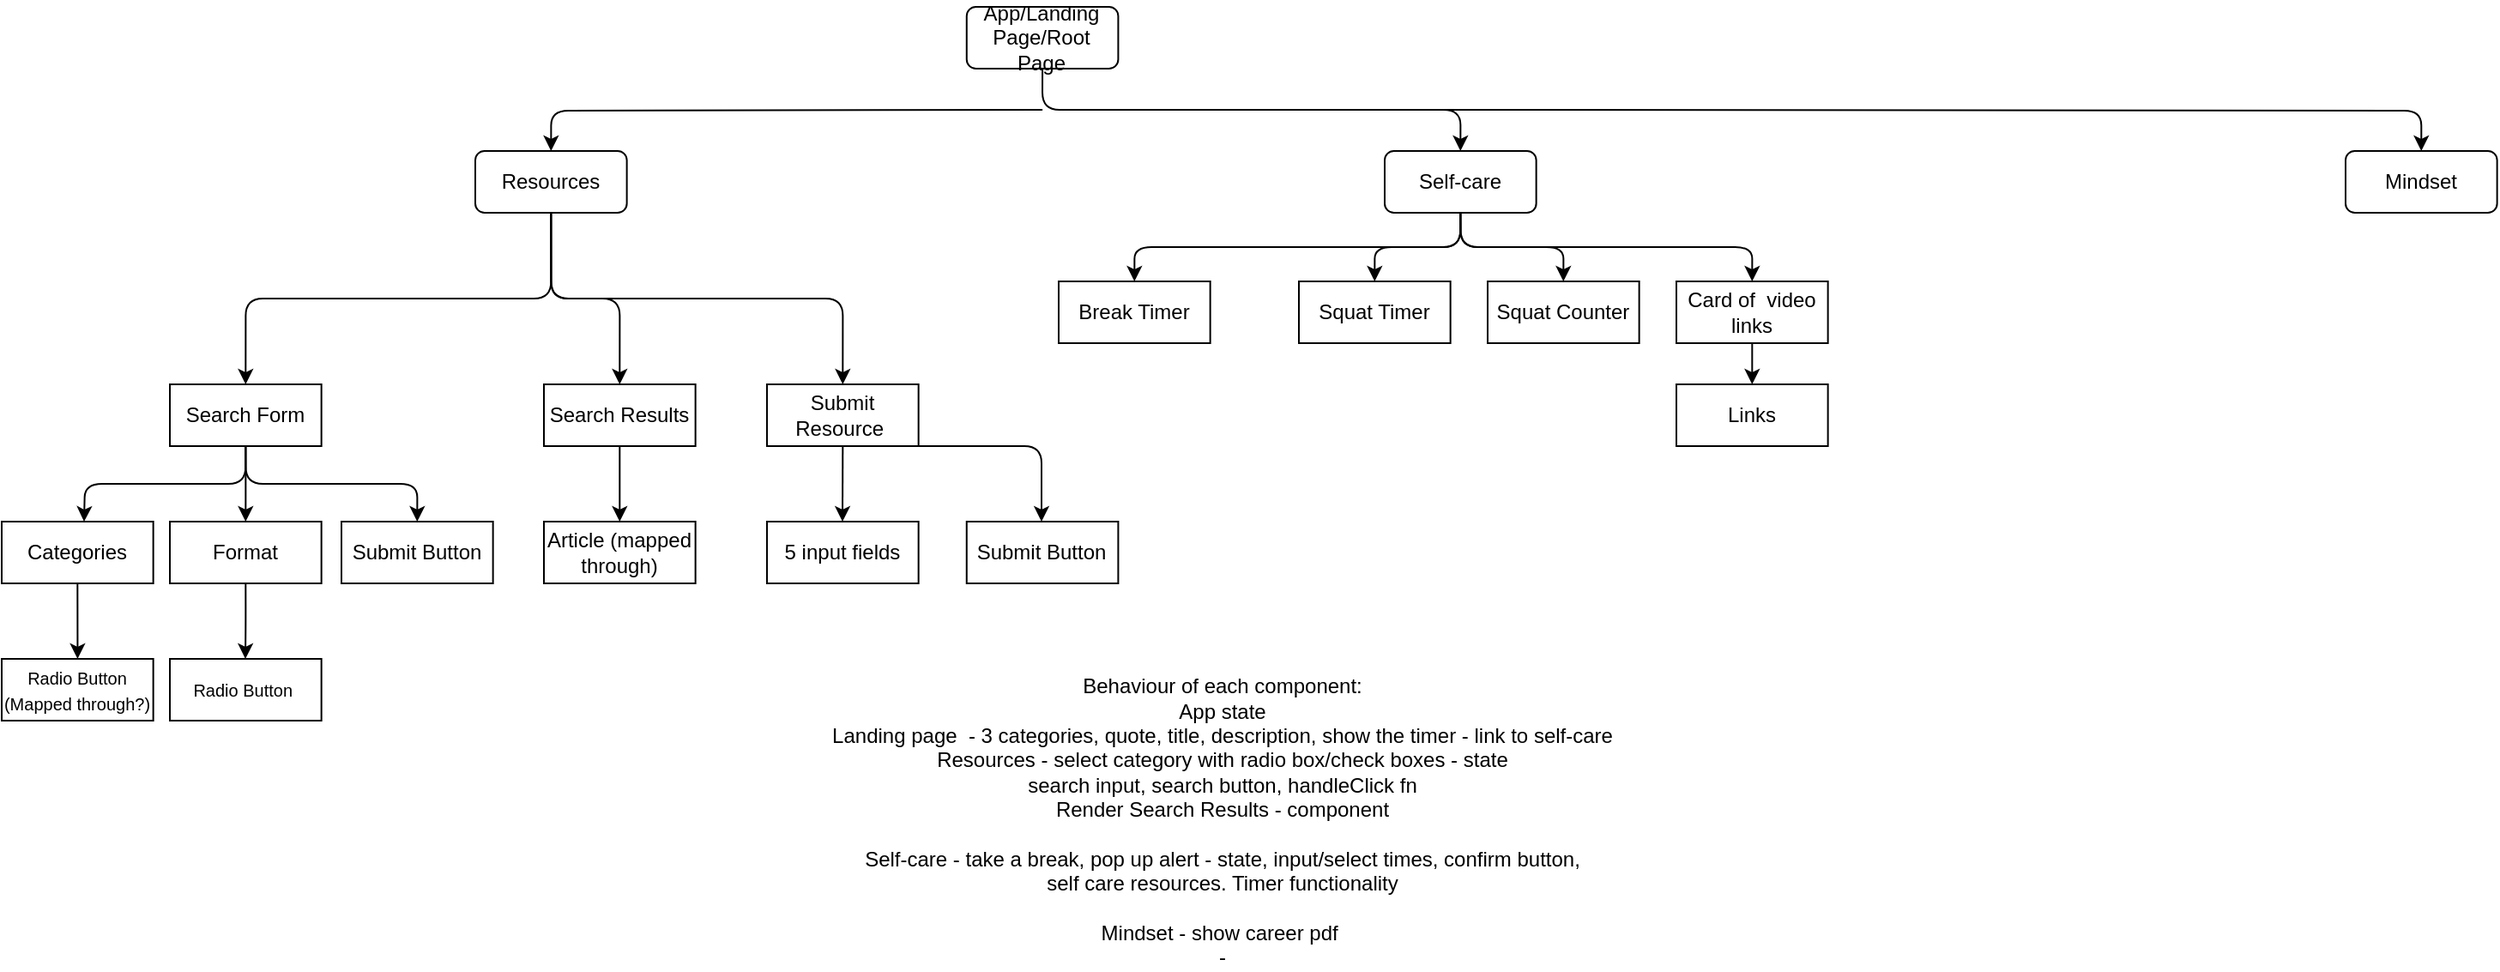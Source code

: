 <mxfile>
    <diagram id="Oprscni3NWDBsykFGOMx" name="Page-1">
        <mxGraphModel dx="2139" dy="508" grid="1" gridSize="10" guides="1" tooltips="1" connect="1" arrows="1" fold="1" page="1" pageScale="1" pageWidth="827" pageHeight="1169" math="0" shadow="0">
            <root>
                <mxCell id="0"/>
                <mxCell id="1" parent="0"/>
                <mxCell id="6" value="Behaviour of each component:&lt;br&gt;App state&lt;br&gt;Landing page&amp;nbsp; - 3 categories, quote, title, description, show the timer - link to self-care&lt;br&gt;Resources - select category with radio box/check boxes - state&lt;br&gt;search input, search button, handleClick fn&lt;br&gt;Render Search Results - component&lt;br&gt;&lt;br&gt;Self-care - take a break, pop up alert - state, input/select times, confirm button,&lt;br&gt;self care resources. Timer functionality&lt;br&gt;&lt;br&gt;Mindset - show career pdf&amp;nbsp;&lt;br&gt;-" style="text;html=1;align=center;verticalAlign=middle;resizable=0;points=[];autosize=1;strokeColor=none;fillColor=none;" parent="1" vertex="1">
                    <mxGeometry x="190" y="470" width="470" height="170" as="geometry"/>
                </mxCell>
                <mxCell id="12" style="edgeStyle=orthogonalEdgeStyle;html=1;" edge="1" parent="1" target="5">
                    <mxGeometry relative="1" as="geometry">
                        <mxPoint x="533.424" y="140" as="sourcePoint"/>
                    </mxGeometry>
                </mxCell>
                <mxCell id="13" style="edgeStyle=orthogonalEdgeStyle;html=1;entryX=0.5;entryY=0;entryDx=0;entryDy=0;" edge="1" parent="1" target="3">
                    <mxGeometry relative="1" as="geometry">
                        <mxPoint x="320.544" y="140" as="sourcePoint"/>
                    </mxGeometry>
                </mxCell>
                <mxCell id="2" value="App/Landing Page/Root Page" style="rounded=1;whiteSpace=wrap;html=1;" parent="1" vertex="1">
                    <mxGeometry x="276.384" y="80" width="88.32" height="36" as="geometry"/>
                </mxCell>
                <mxCell id="14" style="edgeStyle=orthogonalEdgeStyle;html=1;exitX=0.5;exitY=1;exitDx=0;exitDy=0;entryX=0.5;entryY=0;entryDx=0;entryDy=0;" edge="1" parent="1" source="3" target="16">
                    <mxGeometry relative="1" as="geometry">
                        <mxPoint x="104.16" y="224" as="targetPoint"/>
                    </mxGeometry>
                </mxCell>
                <mxCell id="20" style="edgeStyle=orthogonalEdgeStyle;html=1;exitX=0.5;exitY=1;exitDx=0;exitDy=0;entryX=0.5;entryY=0;entryDx=0;entryDy=0;" edge="1" parent="1" source="3" target="18">
                    <mxGeometry relative="1" as="geometry"/>
                </mxCell>
                <mxCell id="21" style="edgeStyle=orthogonalEdgeStyle;html=1;exitX=0.5;exitY=1;exitDx=0;exitDy=0;entryX=0.5;entryY=0;entryDx=0;entryDy=0;" edge="1" parent="1" source="3" target="19">
                    <mxGeometry relative="1" as="geometry"/>
                </mxCell>
                <mxCell id="3" value="Resources" style="rounded=1;whiteSpace=wrap;html=1;" parent="1" vertex="1">
                    <mxGeometry x="-10.0" y="164" width="88.32" height="36" as="geometry"/>
                </mxCell>
                <mxCell id="45" style="edgeStyle=orthogonalEdgeStyle;html=1;exitX=0.5;exitY=1;exitDx=0;exitDy=0;entryX=0.5;entryY=0;entryDx=0;entryDy=0;fontSize=10;" edge="1" parent="1" source="4" target="39">
                    <mxGeometry relative="1" as="geometry"/>
                </mxCell>
                <mxCell id="46" style="edgeStyle=orthogonalEdgeStyle;html=1;exitX=0.5;exitY=1;exitDx=0;exitDy=0;entryX=0.5;entryY=0;entryDx=0;entryDy=0;fontSize=10;" edge="1" parent="1" source="4" target="40">
                    <mxGeometry relative="1" as="geometry"/>
                </mxCell>
                <mxCell id="47" style="edgeStyle=orthogonalEdgeStyle;html=1;exitX=0.5;exitY=1;exitDx=0;exitDy=0;entryX=0.5;entryY=0;entryDx=0;entryDy=0;fontSize=10;" edge="1" parent="1" source="4" target="41">
                    <mxGeometry relative="1" as="geometry"/>
                </mxCell>
                <mxCell id="48" style="edgeStyle=orthogonalEdgeStyle;html=1;exitX=0.5;exitY=1;exitDx=0;exitDy=0;entryX=0.5;entryY=0;entryDx=0;entryDy=0;fontSize=10;" edge="1" parent="1" source="4" target="42">
                    <mxGeometry relative="1" as="geometry"/>
                </mxCell>
                <mxCell id="4" value="Self-care" style="rounded=1;whiteSpace=wrap;html=1;" parent="1" vertex="1">
                    <mxGeometry x="520" y="164" width="88.32" height="36" as="geometry"/>
                </mxCell>
                <mxCell id="11" style="html=1;exitX=0.5;exitY=1;exitDx=0;exitDy=0;entryX=0.5;entryY=0;entryDx=0;entryDy=0;edgeStyle=orthogonalEdgeStyle;" edge="1" parent="1" source="2" target="4">
                    <mxGeometry relative="1" as="geometry"/>
                </mxCell>
                <mxCell id="5" value="Mindset" style="rounded=1;whiteSpace=wrap;html=1;" parent="1" vertex="1">
                    <mxGeometry x="1080" y="164" width="88.32" height="36" as="geometry"/>
                </mxCell>
                <mxCell id="22" style="edgeStyle=orthogonalEdgeStyle;html=1;exitX=0.5;exitY=1;exitDx=0;exitDy=0;" edge="1" parent="1" source="16">
                    <mxGeometry relative="1" as="geometry">
                        <mxPoint x="-238" y="380" as="targetPoint"/>
                    </mxGeometry>
                </mxCell>
                <mxCell id="27" style="edgeStyle=orthogonalEdgeStyle;html=1;exitX=0.5;exitY=1;exitDx=0;exitDy=0;fontSize=10;" edge="1" parent="1" source="16" target="26">
                    <mxGeometry relative="1" as="geometry"/>
                </mxCell>
                <mxCell id="30" style="edgeStyle=orthogonalEdgeStyle;html=1;exitX=0.5;exitY=1;exitDx=0;exitDy=0;fontSize=10;entryX=0.5;entryY=0;entryDx=0;entryDy=0;" edge="1" parent="1" source="16" target="31">
                    <mxGeometry relative="1" as="geometry">
                        <mxPoint x="-58" y="380" as="targetPoint"/>
                    </mxGeometry>
                </mxCell>
                <mxCell id="16" value="Search Form" style="whiteSpace=wrap;html=1;" vertex="1" parent="1">
                    <mxGeometry x="-188" y="300" width="88.32" height="36" as="geometry"/>
                </mxCell>
                <mxCell id="33" style="edgeStyle=orthogonalEdgeStyle;html=1;exitX=0.5;exitY=1;exitDx=0;exitDy=0;entryX=0.5;entryY=0;entryDx=0;entryDy=0;fontSize=10;" edge="1" parent="1" source="18" target="32">
                    <mxGeometry relative="1" as="geometry"/>
                </mxCell>
                <mxCell id="18" value="Search Results" style="whiteSpace=wrap;html=1;" vertex="1" parent="1">
                    <mxGeometry x="30" y="300" width="88.32" height="36" as="geometry"/>
                </mxCell>
                <mxCell id="34" style="edgeStyle=elbowEdgeStyle;html=1;exitX=0.5;exitY=1;exitDx=0;exitDy=0;fontSize=10;" edge="1" parent="1" source="19">
                    <mxGeometry relative="1" as="geometry">
                        <mxPoint x="204" y="380" as="targetPoint"/>
                    </mxGeometry>
                </mxCell>
                <mxCell id="37" style="edgeStyle=elbowEdgeStyle;html=1;exitX=0.5;exitY=1;exitDx=0;exitDy=0;fontSize=10;entryX=0.5;entryY=0;entryDx=0;entryDy=0;" edge="1" parent="1" source="19" target="36">
                    <mxGeometry relative="1" as="geometry">
                        <mxPoint x="320" y="360" as="targetPoint"/>
                        <Array as="points">
                            <mxPoint x="320" y="370"/>
                            <mxPoint x="320" y="340"/>
                        </Array>
                    </mxGeometry>
                </mxCell>
                <mxCell id="19" value="Submit Resource&amp;nbsp;" style="whiteSpace=wrap;html=1;" vertex="1" parent="1">
                    <mxGeometry x="160" y="300" width="88.32" height="36" as="geometry"/>
                </mxCell>
                <mxCell id="24" style="edgeStyle=orthogonalEdgeStyle;html=1;exitX=0.5;exitY=1;exitDx=0;exitDy=0;" edge="1" parent="1" source="23">
                    <mxGeometry relative="1" as="geometry">
                        <mxPoint x="-241.778" y="460" as="targetPoint"/>
                    </mxGeometry>
                </mxCell>
                <mxCell id="23" value="Categories" style="whiteSpace=wrap;html=1;" vertex="1" parent="1">
                    <mxGeometry x="-286" y="380" width="88.32" height="36" as="geometry"/>
                </mxCell>
                <mxCell id="25" value="&lt;font style=&quot;font-size: 10px&quot;&gt;Radio Button (Mapped through?)&lt;/font&gt;" style="whiteSpace=wrap;html=1;" vertex="1" parent="1">
                    <mxGeometry x="-286" y="460" width="88.32" height="36" as="geometry"/>
                </mxCell>
                <mxCell id="28" style="edgeStyle=orthogonalEdgeStyle;html=1;exitX=0.5;exitY=1;exitDx=0;exitDy=0;fontSize=10;" edge="1" parent="1" source="26">
                    <mxGeometry relative="1" as="geometry">
                        <mxPoint x="-144" y="460" as="targetPoint"/>
                    </mxGeometry>
                </mxCell>
                <mxCell id="26" value="Format" style="whiteSpace=wrap;html=1;" vertex="1" parent="1">
                    <mxGeometry x="-188" y="380" width="88.32" height="36" as="geometry"/>
                </mxCell>
                <mxCell id="29" value="&lt;font style=&quot;font-size: 10px&quot;&gt;Radio Button&amp;nbsp;&lt;/font&gt;" style="whiteSpace=wrap;html=1;" vertex="1" parent="1">
                    <mxGeometry x="-188" y="460" width="88.32" height="36" as="geometry"/>
                </mxCell>
                <mxCell id="31" value="Submit Button" style="whiteSpace=wrap;html=1;" vertex="1" parent="1">
                    <mxGeometry x="-88" y="380" width="88.32" height="36" as="geometry"/>
                </mxCell>
                <mxCell id="32" value="Article (mapped through)" style="whiteSpace=wrap;html=1;" vertex="1" parent="1">
                    <mxGeometry x="30" y="380" width="88.32" height="36" as="geometry"/>
                </mxCell>
                <mxCell id="35" value="5 input fields" style="whiteSpace=wrap;html=1;" vertex="1" parent="1">
                    <mxGeometry x="160" y="380" width="88.32" height="36" as="geometry"/>
                </mxCell>
                <mxCell id="36" value="Submit Button" style="whiteSpace=wrap;html=1;" vertex="1" parent="1">
                    <mxGeometry x="276.38" y="380" width="88.32" height="36" as="geometry"/>
                </mxCell>
                <mxCell id="39" value="Break Timer" style="whiteSpace=wrap;html=1;" vertex="1" parent="1">
                    <mxGeometry x="330" y="240" width="88.32" height="36" as="geometry"/>
                </mxCell>
                <mxCell id="40" value="Squat Timer" style="whiteSpace=wrap;html=1;" vertex="1" parent="1">
                    <mxGeometry x="470" y="240" width="88.32" height="36" as="geometry"/>
                </mxCell>
                <mxCell id="41" value="Squat Counter" style="whiteSpace=wrap;html=1;" vertex="1" parent="1">
                    <mxGeometry x="580" y="240" width="88.32" height="36" as="geometry"/>
                </mxCell>
                <mxCell id="44" style="edgeStyle=orthogonalEdgeStyle;html=1;exitX=0.5;exitY=1;exitDx=0;exitDy=0;entryX=0.5;entryY=0;entryDx=0;entryDy=0;fontSize=10;" edge="1" parent="1" source="42" target="43">
                    <mxGeometry relative="1" as="geometry"/>
                </mxCell>
                <mxCell id="42" value="Card of&amp;nbsp; video links" style="whiteSpace=wrap;html=1;" vertex="1" parent="1">
                    <mxGeometry x="690" y="240" width="88.32" height="36" as="geometry"/>
                </mxCell>
                <mxCell id="43" value="Links" style="whiteSpace=wrap;html=1;" vertex="1" parent="1">
                    <mxGeometry x="690" y="300" width="88.32" height="36" as="geometry"/>
                </mxCell>
            </root>
        </mxGraphModel>
    </diagram>
</mxfile>
